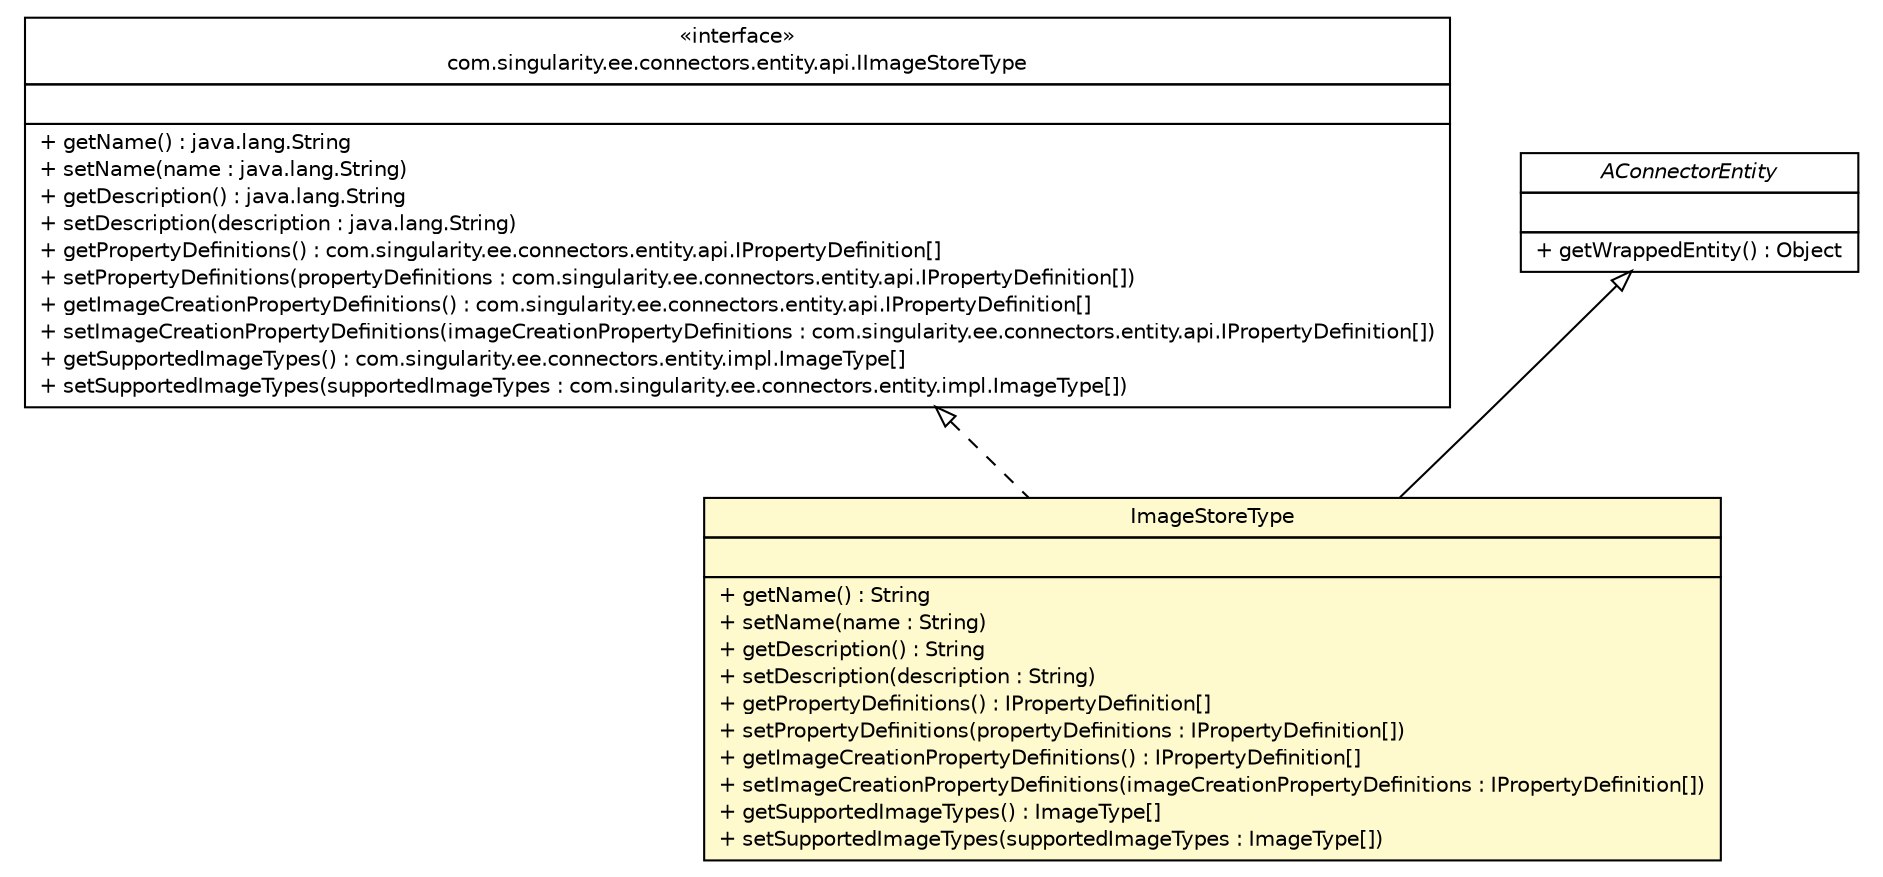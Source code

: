 #!/usr/local/bin/dot
#
# Class diagram 
# Generated by UMLGraph version 5.4 (http://www.umlgraph.org/)
#

digraph G {
	edge [fontname="Helvetica",fontsize=10,labelfontname="Helvetica",labelfontsize=10];
	node [fontname="Helvetica",fontsize=10,shape=plaintext];
	nodesep=0.25;
	ranksep=0.5;
	// com.singularity.ee.connectors.entity.api.IImageStoreType
	c1450 [label=<<table title="com.singularity.ee.connectors.entity.api.IImageStoreType" border="0" cellborder="1" cellspacing="0" cellpadding="2" port="p" href="../api/IImageStoreType.html">
		<tr><td><table border="0" cellspacing="0" cellpadding="1">
<tr><td align="center" balign="center"> &#171;interface&#187; </td></tr>
<tr><td align="center" balign="center"> com.singularity.ee.connectors.entity.api.IImageStoreType </td></tr>
		</table></td></tr>
		<tr><td><table border="0" cellspacing="0" cellpadding="1">
<tr><td align="left" balign="left">  </td></tr>
		</table></td></tr>
		<tr><td><table border="0" cellspacing="0" cellpadding="1">
<tr><td align="left" balign="left"> + getName() : java.lang.String </td></tr>
<tr><td align="left" balign="left"> + setName(name : java.lang.String) </td></tr>
<tr><td align="left" balign="left"> + getDescription() : java.lang.String </td></tr>
<tr><td align="left" balign="left"> + setDescription(description : java.lang.String) </td></tr>
<tr><td align="left" balign="left"> + getPropertyDefinitions() : com.singularity.ee.connectors.entity.api.IPropertyDefinition[] </td></tr>
<tr><td align="left" balign="left"> + setPropertyDefinitions(propertyDefinitions : com.singularity.ee.connectors.entity.api.IPropertyDefinition[]) </td></tr>
<tr><td align="left" balign="left"> + getImageCreationPropertyDefinitions() : com.singularity.ee.connectors.entity.api.IPropertyDefinition[] </td></tr>
<tr><td align="left" balign="left"> + setImageCreationPropertyDefinitions(imageCreationPropertyDefinitions : com.singularity.ee.connectors.entity.api.IPropertyDefinition[]) </td></tr>
<tr><td align="left" balign="left"> + getSupportedImageTypes() : com.singularity.ee.connectors.entity.impl.ImageType[] </td></tr>
<tr><td align="left" balign="left"> + setSupportedImageTypes(supportedImageTypes : com.singularity.ee.connectors.entity.impl.ImageType[]) </td></tr>
		</table></td></tr>
		</table>>, URL="../api/IImageStoreType.html", fontname="Helvetica", fontcolor="black", fontsize=10.0];
	// com.singularity.ee.connectors.entity.impl.AConnectorEntity
	c1462 [label=<<table title="com.singularity.ee.connectors.entity.impl.AConnectorEntity" border="0" cellborder="1" cellspacing="0" cellpadding="2" port="p" href="./AConnectorEntity.html">
		<tr><td><table border="0" cellspacing="0" cellpadding="1">
<tr><td align="center" balign="center"><font face="Helvetica-Oblique"> AConnectorEntity </font></td></tr>
		</table></td></tr>
		<tr><td><table border="0" cellspacing="0" cellpadding="1">
<tr><td align="left" balign="left">  </td></tr>
		</table></td></tr>
		<tr><td><table border="0" cellspacing="0" cellpadding="1">
<tr><td align="left" balign="left"> + getWrappedEntity() : Object </td></tr>
		</table></td></tr>
		</table>>, URL="./AConnectorEntity.html", fontname="Helvetica", fontcolor="black", fontsize=10.0];
	// com.singularity.ee.connectors.entity.impl.ImageStoreType
	c1472 [label=<<table title="com.singularity.ee.connectors.entity.impl.ImageStoreType" border="0" cellborder="1" cellspacing="0" cellpadding="2" port="p" bgcolor="lemonChiffon" href="./ImageStoreType.html">
		<tr><td><table border="0" cellspacing="0" cellpadding="1">
<tr><td align="center" balign="center"> ImageStoreType </td></tr>
		</table></td></tr>
		<tr><td><table border="0" cellspacing="0" cellpadding="1">
<tr><td align="left" balign="left">  </td></tr>
		</table></td></tr>
		<tr><td><table border="0" cellspacing="0" cellpadding="1">
<tr><td align="left" balign="left"> + getName() : String </td></tr>
<tr><td align="left" balign="left"> + setName(name : String) </td></tr>
<tr><td align="left" balign="left"> + getDescription() : String </td></tr>
<tr><td align="left" balign="left"> + setDescription(description : String) </td></tr>
<tr><td align="left" balign="left"> + getPropertyDefinitions() : IPropertyDefinition[] </td></tr>
<tr><td align="left" balign="left"> + setPropertyDefinitions(propertyDefinitions : IPropertyDefinition[]) </td></tr>
<tr><td align="left" balign="left"> + getImageCreationPropertyDefinitions() : IPropertyDefinition[] </td></tr>
<tr><td align="left" balign="left"> + setImageCreationPropertyDefinitions(imageCreationPropertyDefinitions : IPropertyDefinition[]) </td></tr>
<tr><td align="left" balign="left"> + getSupportedImageTypes() : ImageType[] </td></tr>
<tr><td align="left" balign="left"> + setSupportedImageTypes(supportedImageTypes : ImageType[]) </td></tr>
		</table></td></tr>
		</table>>, URL="./ImageStoreType.html", fontname="Helvetica", fontcolor="black", fontsize=10.0];
	//com.singularity.ee.connectors.entity.impl.ImageStoreType extends com.singularity.ee.connectors.entity.impl.AConnectorEntity
	c1462:p -> c1472:p [dir=back,arrowtail=empty];
	//com.singularity.ee.connectors.entity.impl.ImageStoreType implements com.singularity.ee.connectors.entity.api.IImageStoreType
	c1450:p -> c1472:p [dir=back,arrowtail=empty,style=dashed];
}

